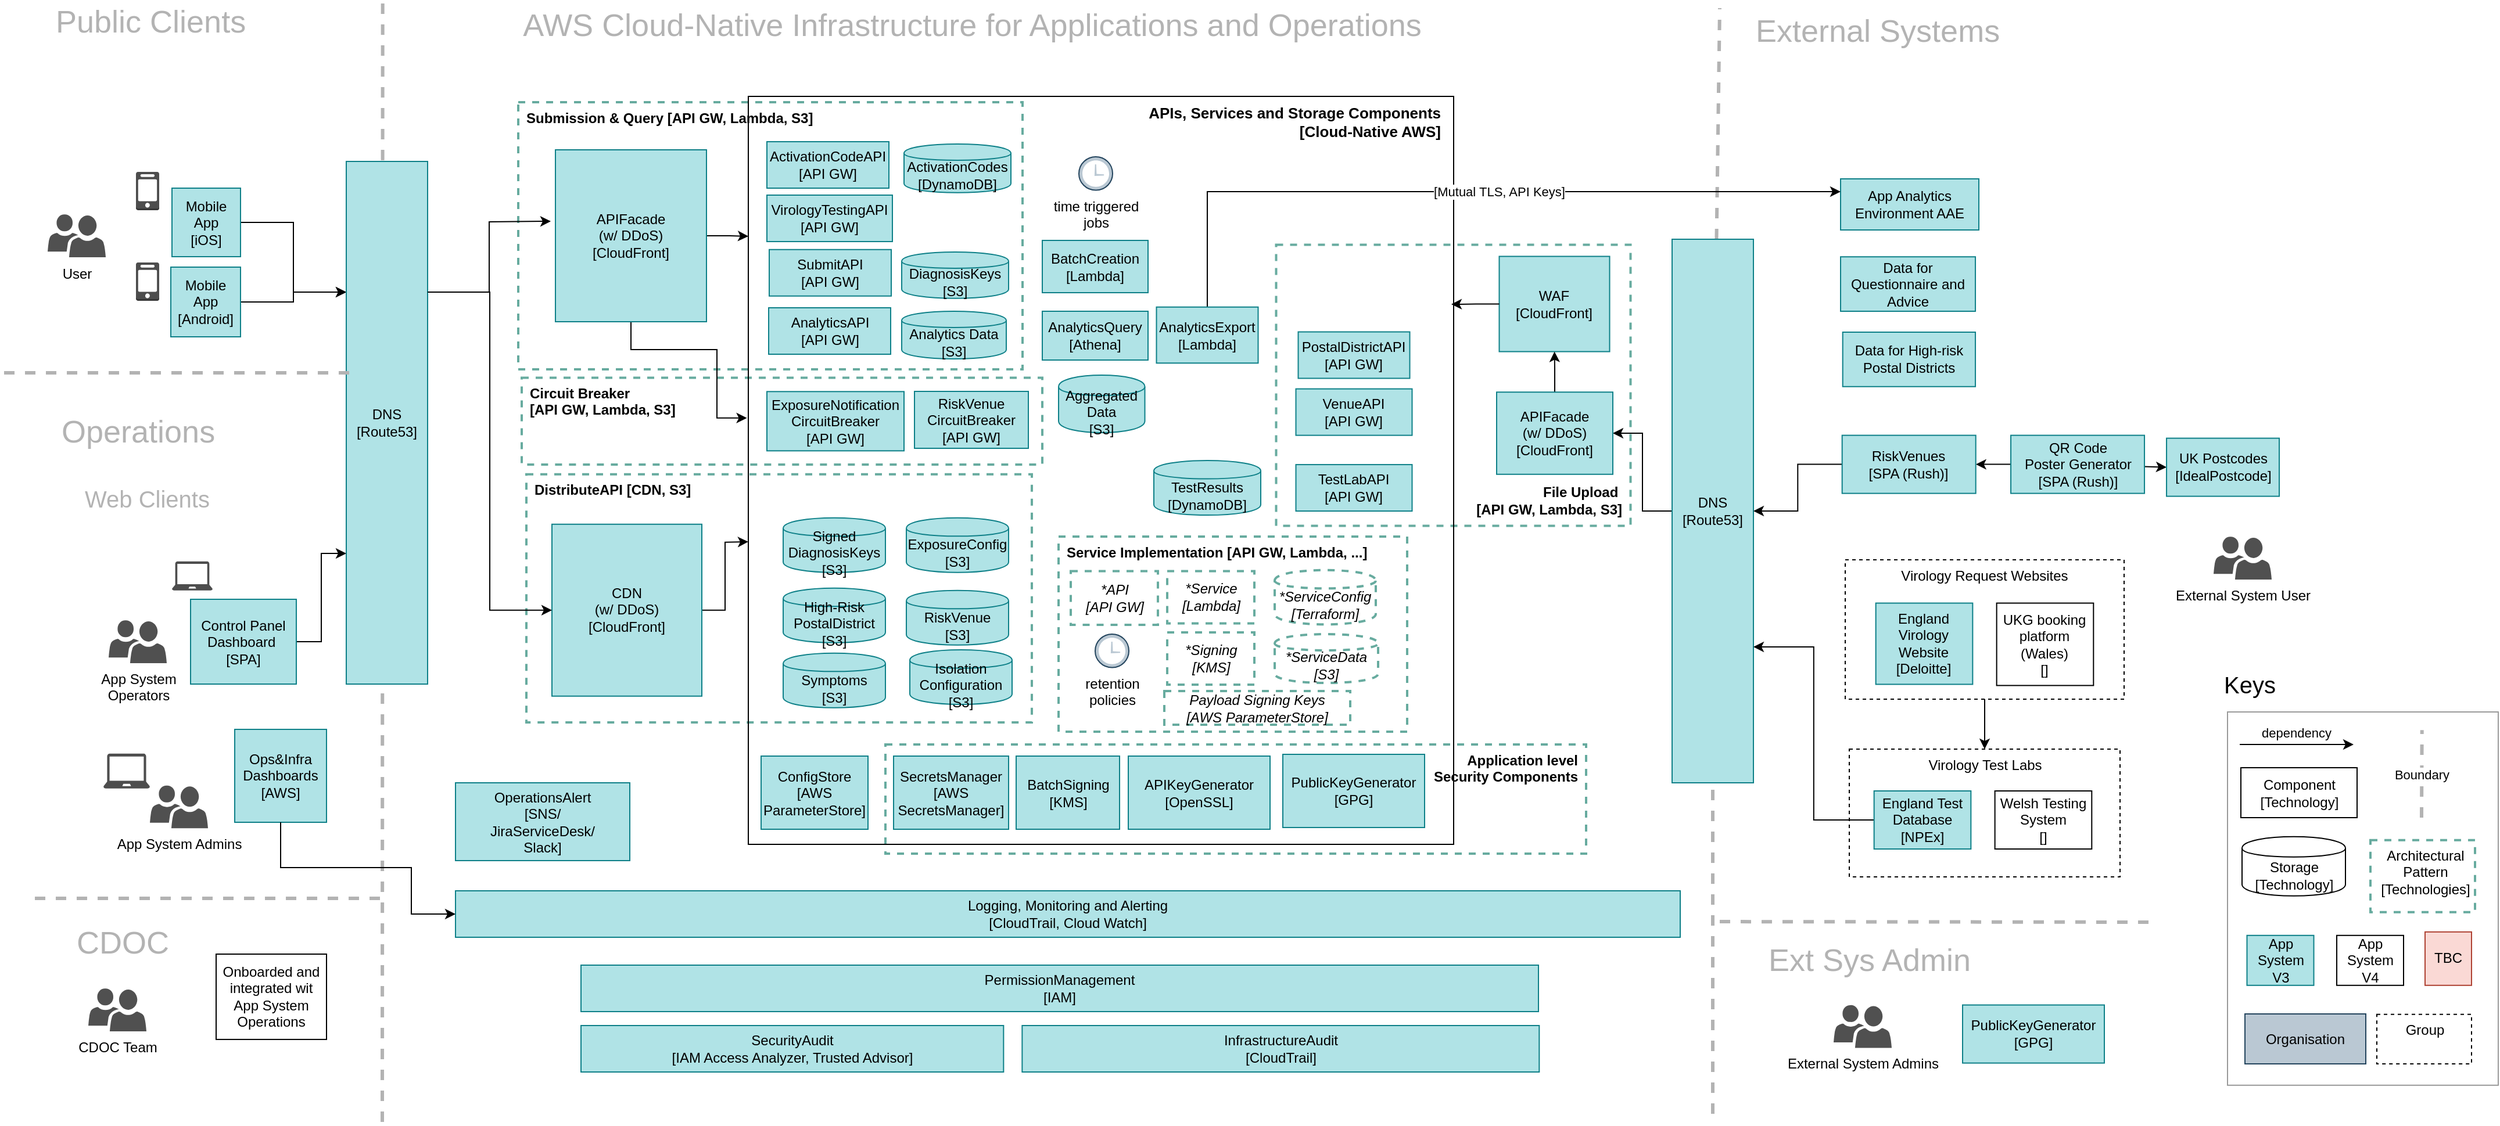 <mxfile version="13.3.5" type="device"><diagram name="cloud-infra" id="ENdlkrQ4ESV_3y_0gFBF"><mxGraphModel dx="2478" dy="1500" grid="0" gridSize="10" guides="1" tooltips="1" connect="1" arrows="1" fold="1" page="0" pageScale="1" pageWidth="1654" pageHeight="1169" math="0" shadow="0"><root><mxCell id="MVo3yfntmlOVNE5W4VQp-0"/><mxCell id="MVo3yfntmlOVNE5W4VQp-1" parent="MVo3yfntmlOVNE5W4VQp-0"/><mxCell id="Kh9-0N-7bFlfN1xy298b-8" value="Service Implementation [API GW, Lambda, ...]" style="whiteSpace=wrap;html=1;fillColor=none;verticalAlign=top;dashed=1;align=left;strokeWidth=2;spacingLeft=5;fontStyle=1;strokeColor=#67AB9F;" parent="MVo3yfntmlOVNE5W4VQp-1" vertex="1"><mxGeometry x="268" y="141" width="300" height="168" as="geometry"/></mxCell><mxCell id="tMC2uhvTvj6uQLeXqsD0-34" value="File Upload&amp;nbsp;&lt;br&gt;[API GW, Lambda, S3]" style="whiteSpace=wrap;html=1;fillColor=none;verticalAlign=bottom;dashed=1;align=right;strokeWidth=2;spacingLeft=5;fontStyle=1;strokeColor=#67AB9F;spacingRight=5;spacingBottom=5;" parent="MVo3yfntmlOVNE5W4VQp-1" vertex="1"><mxGeometry x="455.25" y="-110.25" width="305" height="242" as="geometry"/></mxCell><mxCell id="tMC2uhvTvj6uQLeXqsD0-36" value="Application level&lt;br&gt;Security Components" style="whiteSpace=wrap;html=1;fillColor=none;verticalAlign=top;dashed=1;align=right;strokeWidth=2;spacingLeft=5;fontStyle=1;strokeColor=#67AB9F;spacingRight=5;" parent="MVo3yfntmlOVNE5W4VQp-1" vertex="1"><mxGeometry x="119" y="320" width="603" height="94" as="geometry"/></mxCell><mxCell id="tMC2uhvTvj6uQLeXqsD0-33" value="Circuit Breaker &lt;br&gt;[API GW, Lambda, S3]" style="whiteSpace=wrap;html=1;fillColor=none;verticalAlign=top;dashed=1;align=left;strokeWidth=2;spacingLeft=5;fontStyle=1;strokeColor=#67AB9F;" parent="MVo3yfntmlOVNE5W4VQp-1" vertex="1"><mxGeometry x="-194" y="4.31" width="448" height="74.69" as="geometry"/></mxCell><mxCell id="tMC2uhvTvj6uQLeXqsD0-32" value="Submission &amp;amp; Query [API GW, Lambda, S3]" style="whiteSpace=wrap;html=1;fillColor=none;verticalAlign=top;dashed=1;align=left;strokeWidth=2;spacingLeft=5;fontStyle=1;strokeColor=#67AB9F;" parent="MVo3yfntmlOVNE5W4VQp-1" vertex="1"><mxGeometry x="-197" y="-233" width="434" height="230" as="geometry"/></mxCell><mxCell id="hmCnU27NQRr-MFfCl9dL-1" value="DistributeAPI [CDN, S3]" style="whiteSpace=wrap;html=1;fillColor=none;verticalAlign=top;dashed=1;align=left;strokeWidth=2;spacingLeft=5;fontStyle=1;strokeColor=#67AB9F;" parent="MVo3yfntmlOVNE5W4VQp-1" vertex="1"><mxGeometry x="-190" y="87.38" width="435" height="213.62" as="geometry"/></mxCell><mxCell id="MVo3yfntmlOVNE5W4VQp-6" value="APIs, Services and Storage Components&lt;br style=&quot;font-size: 13px;&quot;&gt;[Cloud-Native AWS]" style="rounded=0;whiteSpace=wrap;html=1;verticalAlign=top;align=right;fillColor=none;spacingLeft=5;fontSize=13;fontStyle=1;spacingRight=9;" parent="MVo3yfntmlOVNE5W4VQp-1" vertex="1"><mxGeometry x="1" y="-238" width="607" height="644" as="geometry"/></mxCell><mxCell id="MVo3yfntmlOVNE5W4VQp-3" value="" style="endArrow=classic;html=1;fontSize=11;fontColor=#000000;exitX=1;exitY=0.5;exitDx=0;exitDy=0;entryX=0;entryY=0.25;entryDx=0;entryDy=0;edgeStyle=orthogonalEdgeStyle;rounded=0;" parent="MVo3yfntmlOVNE5W4VQp-1" source="MVo3yfntmlOVNE5W4VQp-75" target="MVo3yfntmlOVNE5W4VQp-11" edge="1"><mxGeometry width="50" height="50" relative="1" as="geometry"><mxPoint x="-487.09" y="-26.625" as="sourcePoint"/><mxPoint x="-346" y="-58" as="targetPoint"/></mxGeometry></mxCell><mxCell id="MVo3yfntmlOVNE5W4VQp-4" value="" style="endArrow=classic;html=1;fontSize=11;fontColor=#000000;exitX=1;exitY=0.5;exitDx=0;exitDy=0;entryX=0;entryY=0.25;entryDx=0;entryDy=0;edgeStyle=orthogonalEdgeStyle;rounded=0;" parent="MVo3yfntmlOVNE5W4VQp-1" source="MVo3yfntmlOVNE5W4VQp-7" target="MVo3yfntmlOVNE5W4VQp-11" edge="1"><mxGeometry width="50" height="50" relative="1" as="geometry"><mxPoint x="-158.34" y="307" as="sourcePoint"/><mxPoint x="-108.34" y="257" as="targetPoint"/></mxGeometry></mxCell><mxCell id="MVo3yfntmlOVNE5W4VQp-5" value="" style="endArrow=none;dashed=1;html=1;strokeWidth=3;strokeColor=#B3B3B3;" parent="MVo3yfntmlOVNE5W4VQp-1" edge="1"><mxGeometry width="50" height="50" relative="1" as="geometry"><mxPoint x="-314" y="645" as="sourcePoint"/><mxPoint x="-313.66" y="-319" as="targetPoint"/></mxGeometry></mxCell><mxCell id="MVo3yfntmlOVNE5W4VQp-7" value="&lt;span&gt;Mobile App&lt;/span&gt;&lt;br&gt;[iOS]" style="whiteSpace=wrap;html=1;aspect=fixed;fillColor=#b0e3e6;strokeColor=#0e8088;fontStyle=0" parent="MVo3yfntmlOVNE5W4VQp-1" vertex="1"><mxGeometry x="-495" y="-159" width="59" height="59" as="geometry"/></mxCell><mxCell id="MVo3yfntmlOVNE5W4VQp-8" value="" style="outlineConnect=0;dashed=0;verticalLabelPosition=bottom;verticalAlign=top;align=center;html=1;shape=mxgraph.aws3.mobile_client;fillColor=#4D4D4D;gradientColor=none;strokeColor=none;" parent="MVo3yfntmlOVNE5W4VQp-1" vertex="1"><mxGeometry x="-526" y="-173" width="20" height="33" as="geometry"/></mxCell><mxCell id="tMC2uhvTvj6uQLeXqsD0-15" style="edgeStyle=orthogonalEdgeStyle;rounded=0;orthogonalLoop=1;jettySize=auto;html=1;" parent="MVo3yfntmlOVNE5W4VQp-1" source="MVo3yfntmlOVNE5W4VQp-9" edge="1"><mxGeometry relative="1" as="geometry"><mxPoint x="1" y="145.439" as="targetPoint"/></mxGeometry></mxCell><mxCell id="MVo3yfntmlOVNE5W4VQp-9" value="&lt;span&gt;&lt;span&gt;CDN&lt;/span&gt;&lt;br&gt;&lt;/span&gt;(w/ DDoS)&lt;br&gt;&lt;span&gt;[CloudFront]&lt;br&gt;&lt;/span&gt;" style="whiteSpace=wrap;html=1;fontColor=#000000;strokeColor=#0e8088;fontStyle=0;fillColor=#b0e3e6;" parent="MVo3yfntmlOVNE5W4VQp-1" vertex="1"><mxGeometry x="-168" y="130.38" width="129" height="148" as="geometry"/></mxCell><mxCell id="MVo3yfntmlOVNE5W4VQp-11" value="&lt;span&gt;&lt;span&gt;DNS&lt;/span&gt;&lt;/span&gt;&lt;br&gt;&lt;span&gt;[Route53]&lt;/span&gt;" style="whiteSpace=wrap;html=1;fontColor=#000000;strokeColor=#0e8088;fontStyle=0;fillColor=#b0e3e6;" parent="MVo3yfntmlOVNE5W4VQp-1" vertex="1"><mxGeometry x="-345" y="-182" width="70" height="450" as="geometry"/></mxCell><mxCell id="MVo3yfntmlOVNE5W4VQp-15" value="&lt;span&gt;SecretsManager&lt;/span&gt;&lt;br&gt;[AWS SecretsManager]" style="whiteSpace=wrap;html=1;fontColor=#000000;strokeColor=#0e8088;fontStyle=0;fillColor=#b0e3e6;" parent="MVo3yfntmlOVNE5W4VQp-1" vertex="1"><mxGeometry x="126" y="330" width="99" height="63" as="geometry"/></mxCell><mxCell id="MVo3yfntmlOVNE5W4VQp-16" value="&lt;span&gt;OperationsAlert&lt;/span&gt;&lt;br&gt;[SNS/&lt;br&gt;JiraServiceDesk/&lt;br&gt;Slack]" style="whiteSpace=wrap;html=1;strokeColor=#0e8088;fontColor=#000000;fontStyle=0;fillColor=#b0e3e6;" parent="MVo3yfntmlOVNE5W4VQp-1" vertex="1"><mxGeometry x="-251" y="353" width="150" height="67" as="geometry"/></mxCell><mxCell id="MVo3yfntmlOVNE5W4VQp-18" value="&lt;span&gt;PermissionManagement&lt;/span&gt;&lt;br&gt;[IAM]" style="whiteSpace=wrap;html=1;fillColor=#b0e3e6;strokeColor=#0e8088;fontStyle=0" parent="MVo3yfntmlOVNE5W4VQp-1" vertex="1"><mxGeometry x="-143" y="510" width="824" height="40" as="geometry"/></mxCell><mxCell id="MVo3yfntmlOVNE5W4VQp-19" value="&lt;span&gt;Logging, Monitoring and Alerting&lt;/span&gt; &lt;br&gt;[CloudTrail, Cloud Watch]" style="whiteSpace=wrap;html=1;strokeColor=#0e8088;fillColor=#b0e3e6;fontStyle=0" parent="MVo3yfntmlOVNE5W4VQp-1" vertex="1"><mxGeometry x="-251" y="446" width="1054" height="40" as="geometry"/></mxCell><mxCell id="MVo3yfntmlOVNE5W4VQp-20" value="&lt;span&gt;SecurityAudit&lt;/span&gt;&lt;br&gt;[IAM Access Analyzer, Trusted Advisor]" style="whiteSpace=wrap;html=1;strokeColor=#0e8088;fontStyle=0;fillColor=#b0e3e6;" parent="MVo3yfntmlOVNE5W4VQp-1" vertex="1"><mxGeometry x="-143" y="562" width="363.67" height="40" as="geometry"/></mxCell><mxCell id="MVo3yfntmlOVNE5W4VQp-21" value="&lt;span&gt;InfrastructureAudit&lt;/span&gt;&lt;br&gt;[CloudTrail]" style="whiteSpace=wrap;html=1;strokeColor=#0e8088;fillColor=#b0e3e6;fontStyle=0" parent="MVo3yfntmlOVNE5W4VQp-1" vertex="1"><mxGeometry x="236.67" y="562" width="445" height="40" as="geometry"/></mxCell><mxCell id="MVo3yfntmlOVNE5W4VQp-24" value="" style="endArrow=classic;html=1;fontSize=11;fontColor=#000000;exitX=1;exitY=0.25;exitDx=0;exitDy=0;entryX=0;entryY=0.25;entryDx=0;entryDy=0;rounded=0;edgeStyle=orthogonalEdgeStyle;" parent="MVo3yfntmlOVNE5W4VQp-1" source="MVo3yfntmlOVNE5W4VQp-11" edge="1"><mxGeometry width="50" height="50" relative="1" as="geometry"><mxPoint x="-378.84" y="-73" as="sourcePoint"/><mxPoint x="-169" y="-130.5" as="targetPoint"/></mxGeometry></mxCell><mxCell id="MVo3yfntmlOVNE5W4VQp-25" value="" style="endArrow=classic;html=1;fontSize=11;fontColor=#000000;exitX=1;exitY=0.25;exitDx=0;exitDy=0;entryX=0;entryY=0.5;entryDx=0;entryDy=0;rounded=0;edgeStyle=orthogonalEdgeStyle;" parent="MVo3yfntmlOVNE5W4VQp-1" source="MVo3yfntmlOVNE5W4VQp-11" target="MVo3yfntmlOVNE5W4VQp-9" edge="1"><mxGeometry width="50" height="50" relative="1" as="geometry"><mxPoint x="-247.34" y="-126.5" as="sourcePoint"/><mxPoint x="-212.34" y="-25" as="targetPoint"/></mxGeometry></mxCell><mxCell id="MVo3yfntmlOVNE5W4VQp-44" value="Web Clients" style="text;html=1;strokeColor=none;fillColor=none;align=left;verticalAlign=middle;whiteSpace=wrap;rounded=0;fontSize=20;fontColor=#B3B3B3;" parent="MVo3yfntmlOVNE5W4VQp-1" vertex="1"><mxGeometry x="-572" y="98.13" width="180" height="20" as="geometry"/></mxCell><mxCell id="MVo3yfntmlOVNE5W4VQp-55" value="" style="endArrow=none;dashed=1;html=1;strokeWidth=3;strokeColor=#B3B3B3;" parent="MVo3yfntmlOVNE5W4VQp-1" source="BgJXhwI06i4OPGI81IDf-9" edge="1"><mxGeometry width="50" height="50" relative="1" as="geometry"><mxPoint x="825" y="210" as="sourcePoint"/><mxPoint x="837" y="-314" as="targetPoint"/></mxGeometry></mxCell><mxCell id="MVo3yfntmlOVNE5W4VQp-75" value="&lt;span&gt;Mobile App&lt;/span&gt;&lt;br&gt;[Android]" style="whiteSpace=wrap;html=1;aspect=fixed;fillColor=#b0e3e6;strokeColor=#0e8088;fontStyle=0" parent="MVo3yfntmlOVNE5W4VQp-1" vertex="1"><mxGeometry x="-496" y="-91" width="60" height="60" as="geometry"/></mxCell><mxCell id="MVo3yfntmlOVNE5W4VQp-77" value="AWS Cloud-Native Infrastructure for Applications and Operations&amp;nbsp;" style="text;html=1;strokeColor=none;fillColor=none;align=center;verticalAlign=middle;whiteSpace=wrap;rounded=0;fontSize=27;fontColor=#B3B3B3;" parent="MVo3yfntmlOVNE5W4VQp-1" vertex="1"><mxGeometry x="-244" y="-309" width="883" height="20" as="geometry"/></mxCell><mxCell id="MVo3yfntmlOVNE5W4VQp-78" value="External Systems" style="text;html=1;strokeColor=none;fillColor=none;align=left;verticalAlign=middle;whiteSpace=wrap;rounded=0;fontSize=27;fontColor=#B3B3B3;" parent="MVo3yfntmlOVNE5W4VQp-1" vertex="1"><mxGeometry x="866" y="-304" width="350" height="20" as="geometry"/></mxCell><mxCell id="kikoet3qnLkE-YZudz2Q-0" style="edgeStyle=orthogonalEdgeStyle;rounded=0;orthogonalLoop=1;jettySize=auto;html=1;entryX=0;entryY=0.75;entryDx=0;entryDy=0;" parent="MVo3yfntmlOVNE5W4VQp-1" source="MVo3yfntmlOVNE5W4VQp-79" target="MVo3yfntmlOVNE5W4VQp-11" edge="1"><mxGeometry relative="1" as="geometry"/></mxCell><mxCell id="MVo3yfntmlOVNE5W4VQp-79" value="Control Panel Dashboard&amp;nbsp;&lt;br&gt;[SPA]" style="whiteSpace=wrap;html=1;fontColor=#000000;strokeColor=#0e8088;fillColor=#b0e3e6;fontStyle=0" parent="MVo3yfntmlOVNE5W4VQp-1" vertex="1"><mxGeometry x="-479" y="195" width="91" height="73" as="geometry"/></mxCell><mxCell id="tMC2uhvTvj6uQLeXqsD0-7" style="edgeStyle=orthogonalEdgeStyle;rounded=0;orthogonalLoop=1;jettySize=auto;html=1;entryX=1;entryY=0.5;entryDx=0;entryDy=0;" parent="MVo3yfntmlOVNE5W4VQp-1" source="BgJXhwI06i4OPGI81IDf-9" target="Z00eDHKt7jFzdqVRIVsM-0" edge="1"><mxGeometry relative="1" as="geometry"/></mxCell><mxCell id="BgJXhwI06i4OPGI81IDf-9" value="&lt;span&gt;DNS&lt;/span&gt;&lt;br&gt;[Route53]" style="whiteSpace=wrap;html=1;fontColor=#000000;strokeColor=#0e8088;fontStyle=0;fillColor=#b0e3e6;" parent="MVo3yfntmlOVNE5W4VQp-1" vertex="1"><mxGeometry x="796" y="-115" width="70" height="468" as="geometry"/></mxCell><mxCell id="BgJXhwI06i4OPGI81IDf-10" value="" style="endArrow=none;dashed=1;html=1;strokeWidth=3;strokeColor=#B3B3B3;" parent="MVo3yfntmlOVNE5W4VQp-1" target="BgJXhwI06i4OPGI81IDf-9" edge="1"><mxGeometry width="50" height="50" relative="1" as="geometry"><mxPoint x="831" y="638" as="sourcePoint"/><mxPoint x="825" y="-246.88" as="targetPoint"/></mxGeometry></mxCell><mxCell id="zo6Md4-j8iSAbyj3G2PH-3" value="DiagnosisKeys&lt;br&gt;[S3]" style="shape=cylinder;whiteSpace=wrap;html=1;boundedLbl=1;backgroundOutline=1;strokeColor=#0e8088;fillColor=#b0e3e6;" parent="MVo3yfntmlOVNE5W4VQp-1" vertex="1"><mxGeometry x="133" y="-104" width="92" height="39.88" as="geometry"/></mxCell><mxCell id="zo6Md4-j8iSAbyj3G2PH-5" value="Signed&lt;br&gt;DiagnosisKeys&lt;br&gt;[S3]" style="shape=cylinder;whiteSpace=wrap;html=1;boundedLbl=1;backgroundOutline=1;strokeColor=#0e8088;fillColor=#b0e3e6;" parent="MVo3yfntmlOVNE5W4VQp-1" vertex="1"><mxGeometry x="31" y="124.88" width="88" height="47" as="geometry"/></mxCell><mxCell id="EUmktEVQddVm6W4oNG56-5" value="&lt;span&gt;BatchCreation&lt;/span&gt;&lt;br&gt;[Lambda]" style="whiteSpace=wrap;html=1;fillColor=#b0e3e6;strokeColor=#0e8088;fontStyle=0" parent="MVo3yfntmlOVNE5W4VQp-1" vertex="1"><mxGeometry x="254" y="-114" width="91" height="45" as="geometry"/></mxCell><mxCell id="hnLhc47LqwuUl5LtveDi-0" value="" style="rounded=0;whiteSpace=wrap;html=1;strokeColor=#999999;align=left;fillColor=none;strokeWidth=1;" parent="MVo3yfntmlOVNE5W4VQp-1" vertex="1"><mxGeometry x="1274" y="292" width="233" height="321.4" as="geometry"/></mxCell><mxCell id="hnLhc47LqwuUl5LtveDi-1" value="" style="endArrow=classic;html=1;fontSize=20;fontColor=#B3B3B3;" parent="MVo3yfntmlOVNE5W4VQp-1" edge="1"><mxGeometry width="50" height="50" relative="1" as="geometry"><mxPoint x="1284.5" y="320" as="sourcePoint"/><mxPoint x="1382.5" y="320" as="targetPoint"/></mxGeometry></mxCell><mxCell id="hnLhc47LqwuUl5LtveDi-2" value="dependency" style="edgeLabel;html=1;align=center;verticalAlign=middle;resizable=0;points=[];" parent="hnLhc47LqwuUl5LtveDi-1" vertex="1" connectable="0"><mxGeometry x="-0.807" y="3" relative="1" as="geometry"><mxPoint x="39" y="-7" as="offset"/></mxGeometry></mxCell><mxCell id="hnLhc47LqwuUl5LtveDi-3" value="Keys" style="text;html=1;strokeColor=none;fillColor=none;align=left;verticalAlign=middle;whiteSpace=wrap;rounded=0;fontSize=20;fontColor=#000000;" parent="MVo3yfntmlOVNE5W4VQp-1" vertex="1"><mxGeometry x="1269" y="258" width="190" height="20" as="geometry"/></mxCell><mxCell id="hnLhc47LqwuUl5LtveDi-4" value="Component&lt;br&gt;[Technology]" style="whiteSpace=wrap;html=1;" parent="MVo3yfntmlOVNE5W4VQp-1" vertex="1"><mxGeometry x="1285.5" y="340" width="100" height="43" as="geometry"/></mxCell><mxCell id="hnLhc47LqwuUl5LtveDi-5" value="Organisation" style="whiteSpace=wrap;html=1;rounded=0;strokeColor=#23445d;fillColor=#bac8d3;" parent="MVo3yfntmlOVNE5W4VQp-1" vertex="1"><mxGeometry x="1289" y="552.0" width="104" height="43" as="geometry"/></mxCell><mxCell id="hnLhc47LqwuUl5LtveDi-8" value="App System&lt;br&gt;V3" style="whiteSpace=wrap;html=1;fillColor=#b0e3e6;strokeColor=#0e8088;" parent="MVo3yfntmlOVNE5W4VQp-1" vertex="1"><mxGeometry x="1290.75" y="484.4" width="57.5" height="43" as="geometry"/></mxCell><mxCell id="hnLhc47LqwuUl5LtveDi-10" value="Storage&lt;br&gt;[Technology]" style="shape=cylinder;whiteSpace=wrap;html=1;boundedLbl=1;backgroundOutline=1;strokeColor=#000000;fillColor=#ffffff;" parent="MVo3yfntmlOVNE5W4VQp-1" vertex="1"><mxGeometry x="1286.5" y="399.4" width="89" height="51" as="geometry"/></mxCell><mxCell id="hmCnU27NQRr-MFfCl9dL-0" value="AnalyticsAPI&lt;br&gt;[API GW]" style="whiteSpace=wrap;html=1;fontColor=#000000;strokeColor=#0e8088;fillColor=#b0e3e6;" parent="MVo3yfntmlOVNE5W4VQp-1" vertex="1"><mxGeometry x="18.5" y="-56" width="105" height="40" as="geometry"/></mxCell><mxCell id="hmCnU27NQRr-MFfCl9dL-2" value="RiskVenue&lt;br&gt;CircuitBreaker&lt;br&gt;[API GW]" style="whiteSpace=wrap;html=1;strokeColor=#0e8088;fillColor=#b0e3e6;" parent="MVo3yfntmlOVNE5W4VQp-1" vertex="1"><mxGeometry x="144" y="16.0" width="98" height="49" as="geometry"/></mxCell><mxCell id="hmCnU27NQRr-MFfCl9dL-3" value="SubmitAPI&lt;br&gt;[API GW]" style="whiteSpace=wrap;html=1;fontColor=#000000;strokeColor=#0e8088;fillColor=#b0e3e6;" parent="MVo3yfntmlOVNE5W4VQp-1" vertex="1"><mxGeometry x="19" y="-106.12" width="105" height="40" as="geometry"/></mxCell><mxCell id="hmCnU27NQRr-MFfCl9dL-4" value="VirologyTestingAPI&lt;br&gt;[API GW]" style="whiteSpace=wrap;html=1;strokeColor=#0e8088;fillColor=#b0e3e6;" parent="MVo3yfntmlOVNE5W4VQp-1" vertex="1"><mxGeometry x="17" y="-153" width="108" height="40" as="geometry"/></mxCell><mxCell id="hmCnU27NQRr-MFfCl9dL-6" value="TestLabAPI&lt;br&gt;[API GW]" style="whiteSpace=wrap;html=1;strokeColor=#0e8088;fillColor=#b0e3e6;" parent="MVo3yfntmlOVNE5W4VQp-1" vertex="1"><mxGeometry x="472.25" y="79.03" width="100" height="40" as="geometry"/></mxCell><mxCell id="hmCnU27NQRr-MFfCl9dL-7" value="PostalDistrictAPI&lt;br&gt;[API GW]" style="whiteSpace=wrap;html=1;strokeColor=#0e8088;fillColor=#b0e3e6;" parent="MVo3yfntmlOVNE5W4VQp-1" vertex="1"><mxGeometry x="474.25" y="-35.25" width="96" height="40" as="geometry"/></mxCell><mxCell id="hmCnU27NQRr-MFfCl9dL-9" value="VenueAPI&lt;br&gt;[API GW]" style="whiteSpace=wrap;html=1;strokeColor=#0e8088;fillColor=#b0e3e6;" parent="MVo3yfntmlOVNE5W4VQp-1" vertex="1"><mxGeometry x="472.25" y="13.82" width="100" height="40" as="geometry"/></mxCell><mxCell id="rsw8MhWaKnIKUzOS8xKP-0" value="&lt;span&gt;Virology Test Labs&lt;br&gt;&lt;/span&gt;" style="whiteSpace=wrap;html=1;strokeColor=#000000;fontColor=#000000;fontStyle=0;dashed=1;verticalAlign=top;" parent="MVo3yfntmlOVNE5W4VQp-1" vertex="1"><mxGeometry x="948.5" y="324" width="233" height="110" as="geometry"/></mxCell><mxCell id="rsw8MhWaKnIKUzOS8xKP-1" value="Data for High-risk &lt;br&gt;Postal Districts" style="whiteSpace=wrap;html=1;strokeColor=#0e8088;fontStyle=0;fillColor=#b0e3e6;" parent="MVo3yfntmlOVNE5W4VQp-1" vertex="1"><mxGeometry x="942.84" y="-35" width="114.18" height="46.88" as="geometry"/></mxCell><mxCell id="rsw8MhWaKnIKUzOS8xKP-3" style="edgeStyle=none;rounded=0;orthogonalLoop=1;jettySize=auto;html=1;exitX=0.5;exitY=1;exitDx=0;exitDy=0;entryX=0.5;entryY=0;entryDx=0;entryDy=0;" parent="MVo3yfntmlOVNE5W4VQp-1" source="rsw8MhWaKnIKUzOS8xKP-4" target="rsw8MhWaKnIKUzOS8xKP-0" edge="1"><mxGeometry relative="1" as="geometry"/></mxCell><mxCell id="rsw8MhWaKnIKUzOS8xKP-4" value="&lt;span&gt;Virology Request Websites&lt;br&gt;&lt;/span&gt;" style="whiteSpace=wrap;html=1;strokeColor=#000000;fontColor=#000000;fontStyle=0;dashed=1;verticalAlign=top;" parent="MVo3yfntmlOVNE5W4VQp-1" vertex="1"><mxGeometry x="945" y="161" width="240" height="120" as="geometry"/></mxCell><mxCell id="rsw8MhWaKnIKUzOS8xKP-5" style="rounded=0;orthogonalLoop=1;jettySize=auto;html=1;entryX=0;entryY=0.5;entryDx=0;entryDy=0;" parent="MVo3yfntmlOVNE5W4VQp-1" source="rsw8MhWaKnIKUzOS8xKP-9" target="rsw8MhWaKnIKUzOS8xKP-10" edge="1"><mxGeometry relative="1" as="geometry"/></mxCell><mxCell id="rsw8MhWaKnIKUzOS8xKP-7" style="edgeStyle=none;rounded=0;orthogonalLoop=1;jettySize=auto;html=1;entryX=1;entryY=0.5;entryDx=0;entryDy=0;" parent="MVo3yfntmlOVNE5W4VQp-1" source="rsw8MhWaKnIKUzOS8xKP-9" target="rsw8MhWaKnIKUzOS8xKP-11" edge="1"><mxGeometry relative="1" as="geometry"><mxPoint x="985.52" y="120.19" as="targetPoint"/></mxGeometry></mxCell><mxCell id="rsw8MhWaKnIKUzOS8xKP-9" value="&lt;span&gt;QR Code &lt;br&gt;Poster Generator&lt;br&gt;[SPA (Rush)]&lt;br&gt;&lt;/span&gt;" style="whiteSpace=wrap;html=1;strokeColor=#0e8088;fontStyle=0;fillColor=#b0e3e6;" parent="MVo3yfntmlOVNE5W4VQp-1" vertex="1"><mxGeometry x="1087.52" y="53.81" width="115" height="50" as="geometry"/></mxCell><mxCell id="rsw8MhWaKnIKUzOS8xKP-10" value="UK Postcodes&lt;br&gt;[IdealPostcode]" style="whiteSpace=wrap;html=1;strokeColor=#0e8088;fontStyle=0;fillColor=#b0e3e6;" parent="MVo3yfntmlOVNE5W4VQp-1" vertex="1"><mxGeometry x="1221.52" y="56.31" width="97" height="50" as="geometry"/></mxCell><mxCell id="tMC2uhvTvj6uQLeXqsD0-8" style="edgeStyle=orthogonalEdgeStyle;rounded=0;orthogonalLoop=1;jettySize=auto;html=1;" parent="MVo3yfntmlOVNE5W4VQp-1" source="rsw8MhWaKnIKUzOS8xKP-11" target="BgJXhwI06i4OPGI81IDf-9" edge="1"><mxGeometry relative="1" as="geometry"/></mxCell><mxCell id="rsw8MhWaKnIKUzOS8xKP-11" value="&lt;span&gt;RiskVenues&lt;br&gt;[SPA (Rush)]&lt;br&gt;&lt;/span&gt;" style="whiteSpace=wrap;html=1;fontStyle=0;fillColor=#b0e3e6;strokeColor=#0e8088;" parent="MVo3yfntmlOVNE5W4VQp-1" vertex="1"><mxGeometry x="942.34" y="53.81" width="115" height="50" as="geometry"/></mxCell><mxCell id="rsw8MhWaKnIKUzOS8xKP-12" value="App Analytics Environment AAE" style="whiteSpace=wrap;html=1;strokeColor=#0e8088;fontStyle=0;fillColor=#b0e3e6;" parent="MVo3yfntmlOVNE5W4VQp-1" vertex="1"><mxGeometry x="941" y="-167" width="119" height="44" as="geometry"/></mxCell><mxCell id="rsw8MhWaKnIKUzOS8xKP-13" value="Data for Questionnaire and Advice" style="whiteSpace=wrap;html=1;strokeColor=#0e8088;fontStyle=0;fillColor=#b0e3e6;" parent="MVo3yfntmlOVNE5W4VQp-1" vertex="1"><mxGeometry x="941" y="-99.88" width="116.02" height="46.88" as="geometry"/></mxCell><mxCell id="tMC2uhvTvj6uQLeXqsD0-9" style="edgeStyle=orthogonalEdgeStyle;rounded=0;orthogonalLoop=1;jettySize=auto;html=1;entryX=1;entryY=0.75;entryDx=0;entryDy=0;" parent="MVo3yfntmlOVNE5W4VQp-1" source="rsw8MhWaKnIKUzOS8xKP-14" target="BgJXhwI06i4OPGI81IDf-9" edge="1"><mxGeometry relative="1" as="geometry"/></mxCell><mxCell id="rsw8MhWaKnIKUzOS8xKP-14" value="England Test Database&lt;br&gt;[NPEx]" style="whiteSpace=wrap;html=1;strokeColor=#0e8088;fontStyle=0;fillColor=#b0e3e6;" parent="MVo3yfntmlOVNE5W4VQp-1" vertex="1"><mxGeometry x="969.83" y="360" width="83.34" height="50" as="geometry"/></mxCell><mxCell id="rsw8MhWaKnIKUzOS8xKP-15" value="Welsh Testing System&lt;br&gt;[]" style="whiteSpace=wrap;html=1;strokeColor=#000000;fontColor=#000000;fontStyle=0" parent="MVo3yfntmlOVNE5W4VQp-1" vertex="1"><mxGeometry x="1073.82" y="360" width="83.34" height="50" as="geometry"/></mxCell><mxCell id="rsw8MhWaKnIKUzOS8xKP-16" value="England Virology Website&lt;br&gt;[Deloitte]" style="whiteSpace=wrap;html=1;strokeColor=#0e8088;fontStyle=0;fillColor=#b0e3e6;" parent="MVo3yfntmlOVNE5W4VQp-1" vertex="1"><mxGeometry x="971.33" y="198.28" width="83.34" height="69.94" as="geometry"/></mxCell><mxCell id="rsw8MhWaKnIKUzOS8xKP-17" value="UKG booking platform (Wales)&lt;br&gt;[]" style="whiteSpace=wrap;html=1;strokeColor=#000000;fontColor=#000000;fontStyle=0" parent="MVo3yfntmlOVNE5W4VQp-1" vertex="1"><mxGeometry x="1075.32" y="198.28" width="83.34" height="70.94" as="geometry"/></mxCell><mxCell id="rsw8MhWaKnIKUzOS8xKP-19" value="External System Admins" style="pointerEvents=1;shadow=0;dashed=0;html=1;strokeColor=none;labelPosition=center;verticalLabelPosition=bottom;verticalAlign=top;align=center;fillColor=#505050;shape=mxgraph.mscae.intune.user_group" parent="MVo3yfntmlOVNE5W4VQp-1" vertex="1"><mxGeometry x="935" y="544.3" width="50" height="37" as="geometry"/></mxCell><mxCell id="rsw8MhWaKnIKUzOS8xKP-23" value="App System Admins" style="pointerEvents=1;shadow=0;dashed=0;html=1;strokeColor=none;labelPosition=center;verticalLabelPosition=bottom;verticalAlign=top;align=center;fillColor=#505050;shape=mxgraph.mscae.intune.user_group" parent="MVo3yfntmlOVNE5W4VQp-1" vertex="1"><mxGeometry x="-514" y="355.18" width="50" height="37" as="geometry"/></mxCell><mxCell id="rsw8MhWaKnIKUzOS8xKP-24" value="" style="endArrow=none;dashed=1;html=1;strokeWidth=3;strokeColor=#B3B3B3;" parent="MVo3yfntmlOVNE5W4VQp-1" edge="1"><mxGeometry width="50" height="50" relative="1" as="geometry"><mxPoint x="-342.5" y="1.776e-15" as="sourcePoint"/><mxPoint x="-641.5" y="1.776e-15" as="targetPoint"/></mxGeometry></mxCell><mxCell id="rsw8MhWaKnIKUzOS8xKP-25" value="Public Clients" style="text;html=1;strokeColor=none;fillColor=none;align=left;verticalAlign=middle;whiteSpace=wrap;rounded=0;fontSize=27;fontColor=#B3B3B3;" parent="MVo3yfntmlOVNE5W4VQp-1" vertex="1"><mxGeometry x="-597" y="-312" width="180" height="20" as="geometry"/></mxCell><mxCell id="rsw8MhWaKnIKUzOS8xKP-26" value="Operations" style="text;html=1;strokeColor=none;fillColor=none;align=left;verticalAlign=middle;whiteSpace=wrap;rounded=0;fontSize=27;fontColor=#B3B3B3;" parent="MVo3yfntmlOVNE5W4VQp-1" vertex="1"><mxGeometry x="-592" y="41" width="180" height="20" as="geometry"/></mxCell><mxCell id="rsw8MhWaKnIKUzOS8xKP-27" value="" style="pointerEvents=1;dashed=0;html=1;strokeColor=none;fillColor=#4D4D4D;labelPosition=center;verticalLabelPosition=bottom;verticalAlign=top;outlineConnect=0;align=center;shape=mxgraph.office.devices.laptop;fontColor=#000000;gradientColor=none;" parent="MVo3yfntmlOVNE5W4VQp-1" vertex="1"><mxGeometry x="-554" y="327.82" width="40" height="30" as="geometry"/></mxCell><mxCell id="rsw8MhWaKnIKUzOS8xKP-28" value="&lt;span&gt;Ops&amp;amp;Infra&lt;br&gt;Dashboards&lt;br&gt;[AWS]&lt;/span&gt;" style="whiteSpace=wrap;html=1;fontColor=#000000;strokeColor=#0e8088;fillColor=#b0e3e6;fontStyle=0" parent="MVo3yfntmlOVNE5W4VQp-1" vertex="1"><mxGeometry x="-441" y="307" width="79" height="80" as="geometry"/></mxCell><mxCell id="rsw8MhWaKnIKUzOS8xKP-29" value="App System &lt;br&gt;Operators" style="pointerEvents=1;shadow=0;dashed=0;html=1;strokeColor=none;labelPosition=center;verticalLabelPosition=bottom;verticalAlign=top;align=center;fillColor=#505050;shape=mxgraph.mscae.intune.user_group" parent="MVo3yfntmlOVNE5W4VQp-1" vertex="1"><mxGeometry x="-549.5" y="213" width="50" height="37" as="geometry"/></mxCell><mxCell id="rsw8MhWaKnIKUzOS8xKP-31" value="" style="outlineConnect=0;dashed=0;verticalLabelPosition=bottom;verticalAlign=top;align=center;html=1;shape=mxgraph.aws3.mobile_client;fillColor=#4D4D4D;gradientColor=none;strokeColor=none;" parent="MVo3yfntmlOVNE5W4VQp-1" vertex="1"><mxGeometry x="-526" y="-95" width="20" height="33" as="geometry"/></mxCell><mxCell id="tMC2uhvTvj6uQLeXqsD0-0" value="&lt;span&gt;BatchSigning&lt;/span&gt;&lt;br&gt;[KMS]" style="whiteSpace=wrap;html=1;fontColor=#000000;strokeColor=#0e8088;fontStyle=0;fillColor=#b0e3e6;" parent="MVo3yfntmlOVNE5W4VQp-1" vertex="1"><mxGeometry x="231.5" y="330" width="89" height="63" as="geometry"/></mxCell><mxCell id="tMC2uhvTvj6uQLeXqsD0-1" value="&lt;span&gt;APIKeyGenerator&lt;/span&gt;&lt;br&gt;[OpenSSL]" style="whiteSpace=wrap;html=1;fontColor=#000000;strokeColor=#0e8088;fontStyle=0;fillColor=#b0e3e6;" parent="MVo3yfntmlOVNE5W4VQp-1" vertex="1"><mxGeometry x="328" y="330" width="122" height="63" as="geometry"/></mxCell><mxCell id="tMC2uhvTvj6uQLeXqsD0-2" value="&lt;span&gt;PublicKeyGenerator&lt;/span&gt;&lt;br&gt;[GPG]" style="whiteSpace=wrap;html=1;fontColor=#000000;strokeColor=#0e8088;fontStyle=0;fillColor=#b0e3e6;" parent="MVo3yfntmlOVNE5W4VQp-1" vertex="1"><mxGeometry x="461" y="328.5" width="122" height="63" as="geometry"/></mxCell><mxCell id="tMC2uhvTvj6uQLeXqsD0-3" value="&lt;span&gt;PublicKeyGenerator&lt;/span&gt;&lt;br&gt;[GPG]" style="whiteSpace=wrap;html=1;fontColor=#000000;strokeColor=#0e8088;fontStyle=0;fillColor=#b0e3e6;" parent="MVo3yfntmlOVNE5W4VQp-1" vertex="1"><mxGeometry x="1046" y="544.3" width="122" height="50" as="geometry"/></mxCell><mxCell id="tMC2uhvTvj6uQLeXqsD0-5" value="&lt;span&gt;WAF&lt;br&gt;&lt;/span&gt;[CloudFront]" style="whiteSpace=wrap;html=1;fillColor=#b0e3e6;strokeColor=#0e8088;fontStyle=0" parent="MVo3yfntmlOVNE5W4VQp-1" vertex="1"><mxGeometry x="647.25" y="-100.25" width="95" height="82" as="geometry"/></mxCell><mxCell id="tMC2uhvTvj6uQLeXqsD0-6" value="" style="endArrow=classic;html=1;fontSize=11;fontColor=#000000;exitX=0;exitY=0.5;exitDx=0;exitDy=0;edgeStyle=orthogonalEdgeStyle;rounded=0;" parent="MVo3yfntmlOVNE5W4VQp-1" source="tMC2uhvTvj6uQLeXqsD0-5" edge="1"><mxGeometry width="50" height="50" relative="1" as="geometry"><mxPoint x="652.25" y="-141.75" as="sourcePoint"/><mxPoint x="606" y="-59" as="targetPoint"/></mxGeometry></mxCell><mxCell id="tMC2uhvTvj6uQLeXqsD0-10" value="ExposureConfig&lt;br&gt;[S3]" style="shape=cylinder;whiteSpace=wrap;html=1;boundedLbl=1;backgroundOutline=1;strokeColor=#0e8088;fillColor=#b0e3e6;" parent="MVo3yfntmlOVNE5W4VQp-1" vertex="1"><mxGeometry x="137" y="124.88" width="88" height="47" as="geometry"/></mxCell><mxCell id="tMC2uhvTvj6uQLeXqsD0-11" value="RiskVenue&lt;br&gt;[S3]" style="shape=cylinder;whiteSpace=wrap;html=1;boundedLbl=1;backgroundOutline=1;strokeColor=#0e8088;fillColor=#b0e3e6;" parent="MVo3yfntmlOVNE5W4VQp-1" vertex="1"><mxGeometry x="137" y="187.38" width="88" height="47" as="geometry"/></mxCell><mxCell id="tMC2uhvTvj6uQLeXqsD0-12" value="Isolation&lt;br&gt;Configuration&lt;br&gt;[S3]" style="shape=cylinder;whiteSpace=wrap;html=1;boundedLbl=1;backgroundOutline=1;strokeColor=#0e8088;fillColor=#b0e3e6;" parent="MVo3yfntmlOVNE5W4VQp-1" vertex="1"><mxGeometry x="140" y="238.51" width="88" height="47" as="geometry"/></mxCell><mxCell id="tMC2uhvTvj6uQLeXqsD0-13" value="High-Risk PostalDistrict&lt;br&gt;[S3]" style="shape=cylinder;whiteSpace=wrap;html=1;boundedLbl=1;backgroundOutline=1;strokeColor=#0e8088;fillColor=#b0e3e6;" parent="MVo3yfntmlOVNE5W4VQp-1" vertex="1"><mxGeometry x="31" y="185.38" width="88" height="47" as="geometry"/></mxCell><mxCell id="tMC2uhvTvj6uQLeXqsD0-14" value="Symptoms&lt;br&gt;[S3]" style="shape=cylinder;whiteSpace=wrap;html=1;boundedLbl=1;backgroundOutline=1;strokeColor=#0e8088;fillColor=#b0e3e6;" parent="MVo3yfntmlOVNE5W4VQp-1" vertex="1"><mxGeometry x="31" y="241.38" width="88" height="47" as="geometry"/></mxCell><mxCell id="tMC2uhvTvj6uQLeXqsD0-17" value="ExposureNotification&lt;br&gt;CircuitBreaker&lt;br&gt;[API GW]" style="whiteSpace=wrap;html=1;strokeColor=#0e8088;fillColor=#b0e3e6;" parent="MVo3yfntmlOVNE5W4VQp-1" vertex="1"><mxGeometry x="17" y="16.16" width="118" height="51" as="geometry"/></mxCell><mxCell id="tMC2uhvTvj6uQLeXqsD0-18" value="Analytics Data&lt;br&gt;[S3]" style="shape=cylinder;whiteSpace=wrap;html=1;boundedLbl=1;backgroundOutline=1;strokeColor=#0e8088;fillColor=#b0e3e6;" parent="MVo3yfntmlOVNE5W4VQp-1" vertex="1"><mxGeometry x="133" y="-53" width="90" height="41" as="geometry"/></mxCell><mxCell id="tMC2uhvTvj6uQLeXqsD0-21" value="TestResults&lt;br&gt;[DynamoDB]" style="shape=cylinder;whiteSpace=wrap;html=1;boundedLbl=1;backgroundOutline=1;strokeColor=#0e8088;fillColor=#b0e3e6;" parent="MVo3yfntmlOVNE5W4VQp-1" vertex="1"><mxGeometry x="350" y="75.5" width="92" height="47.06" as="geometry"/></mxCell><mxCell id="tMC2uhvTvj6uQLeXqsD0-22" value="*ServiceConfig&lt;br&gt;[Terraform]" style="shape=cylinder;whiteSpace=wrap;html=1;boundedLbl=1;backgroundOutline=1;fontStyle=2;dashed=1;strokeColor=#67AB9F;strokeWidth=2;" parent="MVo3yfntmlOVNE5W4VQp-1" vertex="1"><mxGeometry x="454" y="169.88" width="87" height="46.75" as="geometry"/></mxCell><mxCell id="tMC2uhvTvj6uQLeXqsD0-23" value="&lt;span&gt;AnalyticsQuery&lt;/span&gt;&lt;br&gt;[Athena]" style="whiteSpace=wrap;html=1;fillColor=#b0e3e6;strokeColor=#0e8088;fontStyle=0" parent="MVo3yfntmlOVNE5W4VQp-1" vertex="1"><mxGeometry x="254" y="-53" width="91" height="42" as="geometry"/></mxCell><mxCell id="B5o_jY73ewd-hp5gTnEk-1" style="edgeStyle=orthogonalEdgeStyle;rounded=0;orthogonalLoop=1;jettySize=auto;html=1;entryX=0;entryY=0.25;entryDx=0;entryDy=0;exitX=0.5;exitY=0;exitDx=0;exitDy=0;" parent="MVo3yfntmlOVNE5W4VQp-1" source="B5o_jY73ewd-hp5gTnEk-3" target="rsw8MhWaKnIKUzOS8xKP-12" edge="1"><mxGeometry relative="1" as="geometry"><mxPoint x="923" y="-157" as="targetPoint"/><mxPoint x="648" y="-200" as="sourcePoint"/></mxGeometry></mxCell><mxCell id="B5o_jY73ewd-hp5gTnEk-2" value="[Mutual TLS, API Keys]" style="edgeLabel;html=1;align=center;verticalAlign=middle;resizable=0;points=[];" parent="B5o_jY73ewd-hp5gTnEk-1" vertex="1" connectable="0"><mxGeometry x="0.087" relative="1" as="geometry"><mxPoint as="offset"/></mxGeometry></mxCell><mxCell id="tMC2uhvTvj6uQLeXqsD0-24" value="Aggregated&lt;br&gt;Data&lt;br&gt;[S3]" style="shape=cylinder;whiteSpace=wrap;html=1;boundedLbl=1;backgroundOutline=1;strokeColor=#0e8088;fillColor=#b0e3e6;" parent="MVo3yfntmlOVNE5W4VQp-1" vertex="1"><mxGeometry x="268" y="2" width="74.25" height="49.5" as="geometry"/></mxCell><mxCell id="tMC2uhvTvj6uQLeXqsD0-25" value="&lt;span&gt;*Service&lt;/span&gt;&lt;br&gt;[Lambda]" style="whiteSpace=wrap;html=1;fontStyle=2;dashed=1;strokeColor=#67AB9F;strokeWidth=2;" parent="MVo3yfntmlOVNE5W4VQp-1" vertex="1"><mxGeometry x="361.5" y="170.75" width="75" height="45" as="geometry"/></mxCell><mxCell id="tMC2uhvTvj6uQLeXqsD0-26" value="*ServiceData&lt;br&gt;[S3]" style="shape=cylinder;whiteSpace=wrap;html=1;boundedLbl=1;backgroundOutline=1;fontStyle=2;dashed=1;strokeColor=#67AB9F;strokeWidth=2;" parent="MVo3yfntmlOVNE5W4VQp-1" vertex="1"><mxGeometry x="454" y="225" width="89" height="42.01" as="geometry"/></mxCell><mxCell id="tMC2uhvTvj6uQLeXqsD0-27" value="App System V4" style="whiteSpace=wrap;html=1;" parent="MVo3yfntmlOVNE5W4VQp-1" vertex="1"><mxGeometry x="1368" y="484.4" width="57.5" height="43" as="geometry"/></mxCell><mxCell id="tMC2uhvTvj6uQLeXqsD0-28" value="User" style="pointerEvents=1;shadow=0;dashed=0;html=1;strokeColor=none;labelPosition=center;verticalLabelPosition=bottom;verticalAlign=top;align=center;fillColor=#505050;shape=mxgraph.mscae.intune.user_group" parent="MVo3yfntmlOVNE5W4VQp-1" vertex="1"><mxGeometry x="-602" y="-136.5" width="50" height="37" as="geometry"/></mxCell><mxCell id="tMC2uhvTvj6uQLeXqsD0-29" value="Boundary" style="endArrow=none;dashed=1;html=1;strokeWidth=3;strokeColor=#B3B3B3;" parent="MVo3yfntmlOVNE5W4VQp-1" edge="1"><mxGeometry width="50" height="50" relative="1" as="geometry"><mxPoint x="1441" y="383" as="sourcePoint"/><mxPoint x="1441.36" y="307.6" as="targetPoint"/></mxGeometry></mxCell><mxCell id="tMC2uhvTvj6uQLeXqsD0-30" value="&lt;span&gt;Group&lt;br&gt;&lt;/span&gt;" style="whiteSpace=wrap;html=1;strokeColor=#000000;fontColor=#000000;fontStyle=0;dashed=1;verticalAlign=top;" parent="MVo3yfntmlOVNE5W4VQp-1" vertex="1"><mxGeometry x="1402.5" y="552.4" width="81.5" height="42.6" as="geometry"/></mxCell><mxCell id="tMC2uhvTvj6uQLeXqsD0-31" value="Architectural&lt;br&gt;Pattern&lt;br&gt;[Technologies]" style="whiteSpace=wrap;html=1;fillColor=none;verticalAlign=top;dashed=1;align=center;strokeWidth=2;spacingLeft=5;fontStyle=0;strokeColor=#67AB9F;" parent="MVo3yfntmlOVNE5W4VQp-1" vertex="1"><mxGeometry x="1397" y="402.4" width="90" height="62" as="geometry"/></mxCell><mxCell id="r-n-9bjzUeOkxrQMaEF2-0" value="&lt;span&gt;*API&lt;/span&gt;&lt;br&gt;[API GW]" style="whiteSpace=wrap;html=1;fontStyle=2;dashed=1;strokeColor=#67AB9F;strokeWidth=2;" parent="MVo3yfntmlOVNE5W4VQp-1" vertex="1"><mxGeometry x="278.5" y="170.75" width="75" height="46.25" as="geometry"/></mxCell><mxCell id="r-n-9bjzUeOkxrQMaEF2-1" value="&lt;span&gt;*Signing&lt;/span&gt;&lt;br&gt;[KMS]" style="whiteSpace=wrap;html=1;fontStyle=2;dashed=1;strokeColor=#67AB9F;strokeWidth=2;" parent="MVo3yfntmlOVNE5W4VQp-1" vertex="1"><mxGeometry x="361.5" y="223.51" width="75" height="45" as="geometry"/></mxCell><mxCell id="Kh9-0N-7bFlfN1xy298b-0" value="&lt;span&gt;ConfigStore&lt;br&gt;[AWS ParameterStore]&lt;br&gt;&lt;/span&gt;" style="whiteSpace=wrap;html=1;strokeColor=#0e8088;fontStyle=0;fillColor=#b0e3e6;" parent="MVo3yfntmlOVNE5W4VQp-1" vertex="1"><mxGeometry x="12" y="330" width="92" height="63" as="geometry"/></mxCell><mxCell id="Kh9-0N-7bFlfN1xy298b-9" value="time triggered &lt;br&gt;jobs" style="shadow=0;dashed=0;html=1;strokeColor=#23445d;fillColor=#bac8d3;labelPosition=center;verticalLabelPosition=bottom;verticalAlign=top;align=center;outlineConnect=0;shape=mxgraph.veeam.time;" parent="MVo3yfntmlOVNE5W4VQp-1" vertex="1"><mxGeometry x="285.5" y="-186" width="29" height="28.8" as="geometry"/></mxCell><mxCell id="Kh9-0N-7bFlfN1xy298b-10" value="retention &lt;br&gt;policies" style="shadow=0;dashed=0;html=1;strokeColor=#23445d;fillColor=#bac8d3;labelPosition=center;verticalLabelPosition=bottom;verticalAlign=top;align=center;outlineConnect=0;shape=mxgraph.veeam.time;" parent="MVo3yfntmlOVNE5W4VQp-1" vertex="1"><mxGeometry x="299.5" y="225" width="29" height="28.8" as="geometry"/></mxCell><mxCell id="Kh9-0N-7bFlfN1xy298b-14" value="TBC" style="text;html=1;strokeColor=#ae4132;fillColor=#fad9d5;align=center;verticalAlign=middle;whiteSpace=wrap;rounded=0;fontSize=12;" parent="MVo3yfntmlOVNE5W4VQp-1" vertex="1"><mxGeometry x="1444" y="481.4" width="40" height="46" as="geometry"/></mxCell><mxCell id="Kh9-0N-7bFlfN1xy298b-15" value="ActivationCodeAPI&lt;br&gt;[API GW]" style="whiteSpace=wrap;html=1;strokeColor=#0e8088;fillColor=#b0e3e6;" parent="MVo3yfntmlOVNE5W4VQp-1" vertex="1"><mxGeometry x="17" y="-199" width="105" height="40" as="geometry"/></mxCell><mxCell id="Kh9-0N-7bFlfN1xy298b-16" value="ActivationCodes&lt;br&gt;[DynamoDB]" style="shape=cylinder;whiteSpace=wrap;html=1;boundedLbl=1;backgroundOutline=1;strokeColor=#0e8088;fillColor=#b0e3e6;" parent="MVo3yfntmlOVNE5W4VQp-1" vertex="1"><mxGeometry x="135" y="-197" width="92" height="41.88" as="geometry"/></mxCell><mxCell id="Kh9-0N-7bFlfN1xy298b-17" value="" style="endArrow=none;dashed=1;html=1;strokeWidth=3;strokeColor=#B3B3B3;" parent="MVo3yfntmlOVNE5W4VQp-1" edge="1"><mxGeometry width="50" height="50" relative="1" as="geometry"><mxPoint x="-316" y="452.53" as="sourcePoint"/><mxPoint x="-615" y="452.53" as="targetPoint"/></mxGeometry></mxCell><mxCell id="Kh9-0N-7bFlfN1xy298b-18" value="CDOC" style="text;html=1;strokeColor=none;fillColor=none;align=left;verticalAlign=middle;whiteSpace=wrap;rounded=0;fontSize=27;fontColor=#B3B3B3;" parent="MVo3yfntmlOVNE5W4VQp-1" vertex="1"><mxGeometry x="-579" y="480.5" width="180" height="20" as="geometry"/></mxCell><mxCell id="Kh9-0N-7bFlfN1xy298b-19" value="Onboarded and integrated wit App System Operations" style="whiteSpace=wrap;html=1;fontColor=#000000;strokeColor=#000000;fontStyle=0;" parent="MVo3yfntmlOVNE5W4VQp-1" vertex="1"><mxGeometry x="-457" y="500.5" width="95" height="73.47" as="geometry"/></mxCell><mxCell id="Kh9-0N-7bFlfN1xy298b-20" value="CDOC Team" style="pointerEvents=1;shadow=0;dashed=0;html=1;strokeColor=none;labelPosition=center;verticalLabelPosition=bottom;verticalAlign=top;align=center;fillColor=#505050;shape=mxgraph.mscae.intune.user_group" parent="MVo3yfntmlOVNE5W4VQp-1" vertex="1"><mxGeometry x="-567" y="530" width="50" height="37" as="geometry"/></mxCell><mxCell id="Kh9-0N-7bFlfN1xy298b-21" value="" style="endArrow=none;dashed=1;html=1;strokeWidth=3;strokeColor=#B3B3B3;" parent="MVo3yfntmlOVNE5W4VQp-1" edge="1"><mxGeometry width="50" height="50" relative="1" as="geometry"><mxPoint x="1206" y="473" as="sourcePoint"/><mxPoint x="830" y="472.53" as="targetPoint"/></mxGeometry></mxCell><mxCell id="rsw8MhWaKnIKUzOS8xKP-22" value="External System User" style="pointerEvents=1;shadow=0;dashed=0;html=1;strokeColor=none;labelPosition=center;verticalLabelPosition=bottom;verticalAlign=top;align=center;fillColor=#505050;shape=mxgraph.mscae.intune.user_group" parent="MVo3yfntmlOVNE5W4VQp-1" vertex="1"><mxGeometry x="1262" y="141" width="50" height="37" as="geometry"/></mxCell><mxCell id="Kh9-0N-7bFlfN1xy298b-23" value="Ext Sys Admin" style="text;html=1;strokeColor=none;fillColor=none;align=left;verticalAlign=middle;whiteSpace=wrap;rounded=0;fontSize=27;fontColor=#B3B3B3;" parent="MVo3yfntmlOVNE5W4VQp-1" vertex="1"><mxGeometry x="877.34" y="495.53" width="180" height="20" as="geometry"/></mxCell><mxCell id="Z00eDHKt7jFzdqVRIVsM-1" style="edgeStyle=orthogonalEdgeStyle;rounded=0;orthogonalLoop=1;jettySize=auto;html=1;" parent="MVo3yfntmlOVNE5W4VQp-1" source="Z00eDHKt7jFzdqVRIVsM-0" target="tMC2uhvTvj6uQLeXqsD0-5" edge="1"><mxGeometry relative="1" as="geometry"/></mxCell><mxCell id="Z00eDHKt7jFzdqVRIVsM-0" value="&lt;span&gt;APIFacade&lt;br&gt;(w/ DDoS)&lt;br&gt;&lt;/span&gt;&lt;span&gt;[CloudFront]&lt;br&gt;&lt;/span&gt;" style="whiteSpace=wrap;html=1;fontColor=#000000;strokeColor=#0e8088;fontStyle=0;fillColor=#b0e3e6;" parent="MVo3yfntmlOVNE5W4VQp-1" vertex="1"><mxGeometry x="645" y="16.63" width="100" height="70.75" as="geometry"/></mxCell><mxCell id="Z00eDHKt7jFzdqVRIVsM-3" style="edgeStyle=orthogonalEdgeStyle;rounded=0;orthogonalLoop=1;jettySize=auto;html=1;entryX=0;entryY=0.187;entryDx=0;entryDy=0;entryPerimeter=0;" parent="MVo3yfntmlOVNE5W4VQp-1" source="Z00eDHKt7jFzdqVRIVsM-2" target="MVo3yfntmlOVNE5W4VQp-6" edge="1"><mxGeometry relative="1" as="geometry"/></mxCell><mxCell id="Z00eDHKt7jFzdqVRIVsM-4" style="edgeStyle=orthogonalEdgeStyle;rounded=0;orthogonalLoop=1;jettySize=auto;html=1;entryX=-0.002;entryY=0.43;entryDx=0;entryDy=0;entryPerimeter=0;exitX=0.5;exitY=1;exitDx=0;exitDy=0;" parent="MVo3yfntmlOVNE5W4VQp-1" source="Z00eDHKt7jFzdqVRIVsM-2" target="MVo3yfntmlOVNE5W4VQp-6" edge="1"><mxGeometry relative="1" as="geometry"><Array as="points"><mxPoint x="-100" y="-20"/><mxPoint x="-26" y="-20"/><mxPoint x="-26" y="39"/></Array></mxGeometry></mxCell><mxCell id="Z00eDHKt7jFzdqVRIVsM-2" value="&lt;span&gt;&lt;span&gt;APIFacade&lt;/span&gt;&lt;br&gt;&lt;/span&gt;(w/ DDoS)&lt;br&gt;&lt;span&gt;[CloudFront]&lt;br&gt;&lt;/span&gt;" style="whiteSpace=wrap;html=1;fontColor=#000000;strokeColor=#0e8088;fontStyle=0;fillColor=#b0e3e6;" parent="MVo3yfntmlOVNE5W4VQp-1" vertex="1"><mxGeometry x="-165" y="-192" width="130" height="148" as="geometry"/></mxCell><mxCell id="MVo3yfntmlOVNE5W4VQp-46" value="" style="pointerEvents=1;dashed=0;html=1;strokeColor=none;fillColor=#4D4D4D;labelPosition=center;verticalLabelPosition=bottom;verticalAlign=top;outlineConnect=0;align=center;shape=mxgraph.office.devices.laptop;fontColor=#000000;gradientColor=none;" parent="MVo3yfntmlOVNE5W4VQp-1" vertex="1"><mxGeometry x="-495" y="162.38" width="35" height="25" as="geometry"/></mxCell><mxCell id="kikoet3qnLkE-YZudz2Q-3" style="edgeStyle=orthogonalEdgeStyle;rounded=0;orthogonalLoop=1;jettySize=auto;html=1;exitX=0.5;exitY=1;exitDx=0;exitDy=0;entryX=0;entryY=0.5;entryDx=0;entryDy=0;" parent="MVo3yfntmlOVNE5W4VQp-1" source="rsw8MhWaKnIKUzOS8xKP-28" target="MVo3yfntmlOVNE5W4VQp-19" edge="1"><mxGeometry relative="1" as="geometry"><mxPoint x="-366" y="433" as="targetPoint"/><Array as="points"><mxPoint x="-401" y="426"/><mxPoint x="-289" y="426"/><mxPoint x="-289" y="466"/></Array></mxGeometry></mxCell><mxCell id="Cktg8bSjTwQwkP6CPwNK-2" value="&lt;span&gt;Payload Signing Keys&lt;/span&gt;&lt;br&gt;[AWS ParameterStore]" style="whiteSpace=wrap;html=1;fontStyle=2;dashed=1;strokeColor=#67AB9F;strokeWidth=2;" parent="MVo3yfntmlOVNE5W4VQp-1" vertex="1"><mxGeometry x="359" y="274" width="160" height="29" as="geometry"/></mxCell><mxCell id="B5o_jY73ewd-hp5gTnEk-3" value="&lt;span&gt;AnalyticsExport&lt;/span&gt;&lt;br&gt;[Lambda]" style="whiteSpace=wrap;html=1;fillColor=#b0e3e6;strokeColor=#0e8088;fontStyle=0" parent="MVo3yfntmlOVNE5W4VQp-1" vertex="1"><mxGeometry x="352.25" y="-56.62" width="87.5" height="48.25" as="geometry"/></mxCell></root></mxGraphModel></diagram></mxfile>